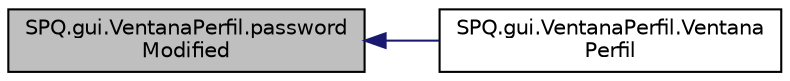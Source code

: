 digraph "SPQ.gui.VentanaPerfil.passwordModified"
{
  edge [fontname="Helvetica",fontsize="10",labelfontname="Helvetica",labelfontsize="10"];
  node [fontname="Helvetica",fontsize="10",shape=record];
  rankdir="LR";
  Node22 [label="SPQ.gui.VentanaPerfil.password\lModified",height=0.2,width=0.4,color="black", fillcolor="grey75", style="filled", fontcolor="black"];
  Node22 -> Node23 [dir="back",color="midnightblue",fontsize="10",style="solid",fontname="Helvetica"];
  Node23 [label="SPQ.gui.VentanaPerfil.Ventana\lPerfil",height=0.2,width=0.4,color="black", fillcolor="white", style="filled",URL="$class_s_p_q_1_1gui_1_1_ventana_perfil.html#a16166538d7497a79cdc1e383ae852ac1"];
}
